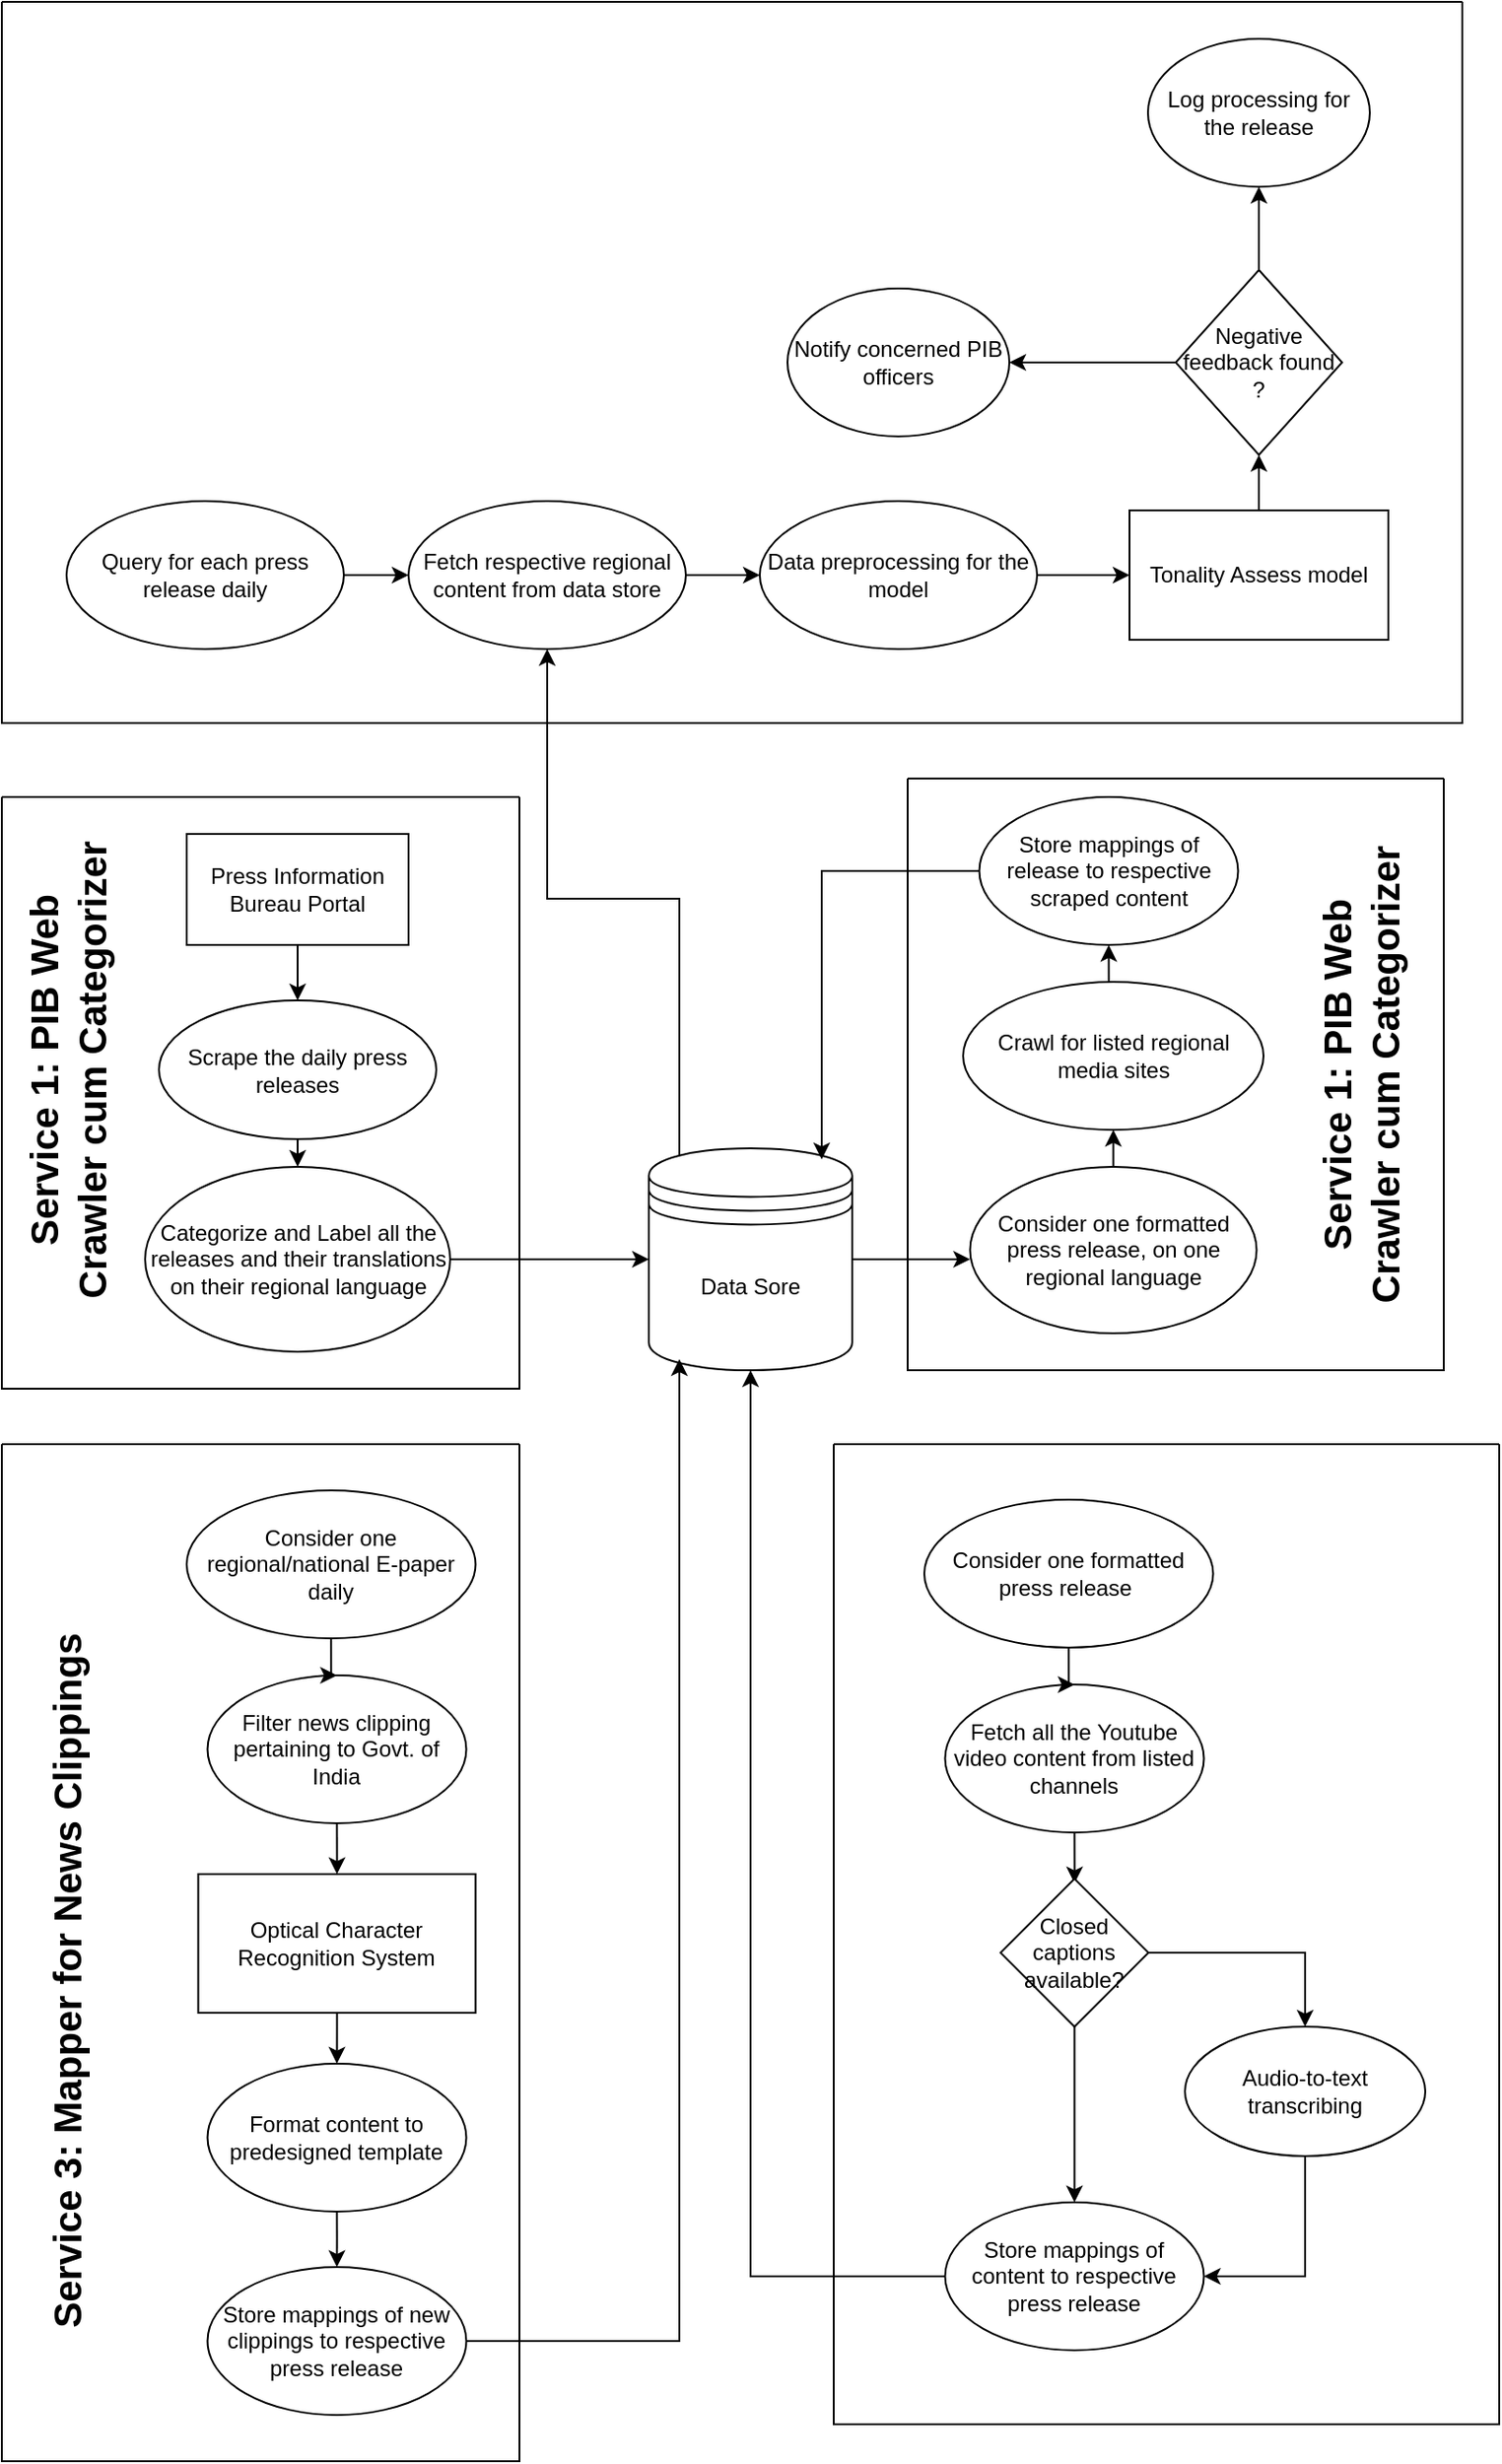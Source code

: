 <mxfile version="21.7.5" type="github">
  <diagram name="Page-1" id="0AYOIU8UFdU1Bn_cYIXu">
    <mxGraphModel dx="2333" dy="1287" grid="1" gridSize="10" guides="1" tooltips="1" connect="1" arrows="1" fold="1" page="1" pageScale="1" pageWidth="850" pageHeight="1100" math="0" shadow="0">
      <root>
        <mxCell id="0" />
        <mxCell id="1" parent="0" />
        <mxCell id="JGWyUceezzUZhylvgXF7-23" style="edgeStyle=orthogonalEdgeStyle;rounded=0;orthogonalLoop=1;jettySize=auto;html=1;entryX=0;entryY=0.556;entryDx=0;entryDy=0;entryPerimeter=0;" edge="1" parent="1" source="JGWyUceezzUZhylvgXF7-17" target="JGWyUceezzUZhylvgXF7-22">
          <mxGeometry relative="1" as="geometry" />
        </mxCell>
        <mxCell id="JGWyUceezzUZhylvgXF7-91" style="edgeStyle=orthogonalEdgeStyle;rounded=0;orthogonalLoop=1;jettySize=auto;html=1;exitX=0.15;exitY=0.05;exitDx=0;exitDy=0;exitPerimeter=0;entryX=0.5;entryY=1;entryDx=0;entryDy=0;" edge="1" parent="1" source="JGWyUceezzUZhylvgXF7-17" target="JGWyUceezzUZhylvgXF7-86">
          <mxGeometry relative="1" as="geometry" />
        </mxCell>
        <mxCell id="JGWyUceezzUZhylvgXF7-17" value="" style="shape=datastore;whiteSpace=wrap;html=1;" vertex="1" parent="1">
          <mxGeometry x="590" y="810" width="110" height="120" as="geometry" />
        </mxCell>
        <mxCell id="JGWyUceezzUZhylvgXF7-18" value="" style="swimlane;startSize=0;" vertex="1" parent="1">
          <mxGeometry x="240" y="620" width="280" height="320" as="geometry" />
        </mxCell>
        <mxCell id="JGWyUceezzUZhylvgXF7-26" value="" style="edgeStyle=orthogonalEdgeStyle;rounded=0;orthogonalLoop=1;jettySize=auto;html=1;" edge="1" parent="JGWyUceezzUZhylvgXF7-18" source="JGWyUceezzUZhylvgXF7-1" target="JGWyUceezzUZhylvgXF7-2">
          <mxGeometry relative="1" as="geometry" />
        </mxCell>
        <mxCell id="JGWyUceezzUZhylvgXF7-1" value="Press Information Bureau Portal" style="rounded=0;whiteSpace=wrap;html=1;" vertex="1" parent="JGWyUceezzUZhylvgXF7-18">
          <mxGeometry x="100" y="20" width="120" height="60" as="geometry" />
        </mxCell>
        <mxCell id="JGWyUceezzUZhylvgXF7-27" style="edgeStyle=orthogonalEdgeStyle;rounded=0;orthogonalLoop=1;jettySize=auto;html=1;exitX=0.5;exitY=1;exitDx=0;exitDy=0;entryX=0.5;entryY=0;entryDx=0;entryDy=0;" edge="1" parent="JGWyUceezzUZhylvgXF7-18" source="JGWyUceezzUZhylvgXF7-2" target="JGWyUceezzUZhylvgXF7-3">
          <mxGeometry relative="1" as="geometry" />
        </mxCell>
        <mxCell id="JGWyUceezzUZhylvgXF7-2" value="Scrape the daily press releases" style="ellipse;whiteSpace=wrap;html=1;" vertex="1" parent="JGWyUceezzUZhylvgXF7-18">
          <mxGeometry x="85" y="110" width="150" height="75" as="geometry" />
        </mxCell>
        <mxCell id="JGWyUceezzUZhylvgXF7-3" value="Categorize and Label all the releases and their translations on their regional language" style="ellipse;whiteSpace=wrap;html=1;" vertex="1" parent="JGWyUceezzUZhylvgXF7-18">
          <mxGeometry x="77.5" y="200" width="165" height="100" as="geometry" />
        </mxCell>
        <mxCell id="JGWyUceezzUZhylvgXF7-105" value="Service 1: PIB Web Crawler cum Categorizer" style="text;html=1;strokeColor=none;fillColor=none;align=center;verticalAlign=middle;whiteSpace=wrap;rounded=0;direction=east;rotation=-90;fontStyle=1;fontSize=21;" vertex="1" parent="JGWyUceezzUZhylvgXF7-18">
          <mxGeometry x="-100" y="132.5" width="270" height="30" as="geometry" />
        </mxCell>
        <mxCell id="JGWyUceezzUZhylvgXF7-20" value="" style="swimlane;startSize=0;" vertex="1" parent="1">
          <mxGeometry x="730" y="610" width="290" height="320" as="geometry" />
        </mxCell>
        <mxCell id="JGWyUceezzUZhylvgXF7-31" style="edgeStyle=orthogonalEdgeStyle;rounded=0;orthogonalLoop=1;jettySize=auto;html=1;exitX=0.5;exitY=0;exitDx=0;exitDy=0;entryX=0.5;entryY=1;entryDx=0;entryDy=0;" edge="1" parent="JGWyUceezzUZhylvgXF7-20" source="JGWyUceezzUZhylvgXF7-10" target="JGWyUceezzUZhylvgXF7-24">
          <mxGeometry relative="1" as="geometry" />
        </mxCell>
        <mxCell id="JGWyUceezzUZhylvgXF7-10" value="Crawl for listed regional media sites" style="ellipse;whiteSpace=wrap;html=1;" vertex="1" parent="JGWyUceezzUZhylvgXF7-20">
          <mxGeometry x="30" y="110" width="162.5" height="80" as="geometry" />
        </mxCell>
        <mxCell id="JGWyUceezzUZhylvgXF7-29" style="edgeStyle=orthogonalEdgeStyle;rounded=0;orthogonalLoop=1;jettySize=auto;html=1;exitX=0.5;exitY=0;exitDx=0;exitDy=0;entryX=0.5;entryY=1;entryDx=0;entryDy=0;" edge="1" parent="JGWyUceezzUZhylvgXF7-20" source="JGWyUceezzUZhylvgXF7-22" target="JGWyUceezzUZhylvgXF7-10">
          <mxGeometry relative="1" as="geometry" />
        </mxCell>
        <mxCell id="JGWyUceezzUZhylvgXF7-22" value="Consider one formatted press release, on one regional language" style="ellipse;whiteSpace=wrap;html=1;" vertex="1" parent="JGWyUceezzUZhylvgXF7-20">
          <mxGeometry x="33.75" y="210" width="155" height="90" as="geometry" />
        </mxCell>
        <mxCell id="JGWyUceezzUZhylvgXF7-24" value="Store mappings of release to respective scraped content" style="ellipse;whiteSpace=wrap;html=1;" vertex="1" parent="JGWyUceezzUZhylvgXF7-20">
          <mxGeometry x="38.75" y="10" width="140" height="80" as="geometry" />
        </mxCell>
        <mxCell id="JGWyUceezzUZhylvgXF7-107" value="Service 1: PIB Web Crawler cum Categorizer" style="text;html=1;strokeColor=none;fillColor=none;align=center;verticalAlign=middle;whiteSpace=wrap;rounded=0;direction=east;rotation=-90;fontStyle=1;fontSize=21;" vertex="1" parent="JGWyUceezzUZhylvgXF7-20">
          <mxGeometry x="110" y="145" width="270" height="30" as="geometry" />
        </mxCell>
        <mxCell id="JGWyUceezzUZhylvgXF7-21" style="edgeStyle=orthogonalEdgeStyle;rounded=0;orthogonalLoop=1;jettySize=auto;html=1;entryX=0;entryY=0.5;entryDx=0;entryDy=0;" edge="1" parent="1" source="JGWyUceezzUZhylvgXF7-3" target="JGWyUceezzUZhylvgXF7-17">
          <mxGeometry relative="1" as="geometry" />
        </mxCell>
        <mxCell id="JGWyUceezzUZhylvgXF7-38" value="" style="swimlane;startSize=0;" vertex="1" parent="1">
          <mxGeometry x="240" y="970" width="280" height="550" as="geometry" />
        </mxCell>
        <mxCell id="JGWyUceezzUZhylvgXF7-54" value="" style="edgeStyle=orthogonalEdgeStyle;rounded=0;orthogonalLoop=1;jettySize=auto;html=1;" edge="1" parent="JGWyUceezzUZhylvgXF7-38" source="JGWyUceezzUZhylvgXF7-40" target="JGWyUceezzUZhylvgXF7-44">
          <mxGeometry relative="1" as="geometry" />
        </mxCell>
        <mxCell id="JGWyUceezzUZhylvgXF7-40" value="Filter news clipping pertaining to Govt. of India" style="ellipse;whiteSpace=wrap;html=1;" vertex="1" parent="JGWyUceezzUZhylvgXF7-38">
          <mxGeometry x="111.25" y="125" width="140" height="80" as="geometry" />
        </mxCell>
        <mxCell id="JGWyUceezzUZhylvgXF7-53" value="" style="edgeStyle=orthogonalEdgeStyle;rounded=0;orthogonalLoop=1;jettySize=auto;html=1;" edge="1" parent="JGWyUceezzUZhylvgXF7-38" source="JGWyUceezzUZhylvgXF7-43" target="JGWyUceezzUZhylvgXF7-40">
          <mxGeometry relative="1" as="geometry" />
        </mxCell>
        <mxCell id="JGWyUceezzUZhylvgXF7-43" value="Consider one regional/national E-paper daily" style="ellipse;whiteSpace=wrap;html=1;" vertex="1" parent="JGWyUceezzUZhylvgXF7-38">
          <mxGeometry x="100" y="25" width="156.25" height="80" as="geometry" />
        </mxCell>
        <mxCell id="JGWyUceezzUZhylvgXF7-55" value="" style="edgeStyle=orthogonalEdgeStyle;rounded=0;orthogonalLoop=1;jettySize=auto;html=1;" edge="1" parent="JGWyUceezzUZhylvgXF7-38" source="JGWyUceezzUZhylvgXF7-44" target="JGWyUceezzUZhylvgXF7-45">
          <mxGeometry relative="1" as="geometry" />
        </mxCell>
        <mxCell id="JGWyUceezzUZhylvgXF7-44" value="Optical Character Recognition System" style="rounded=0;whiteSpace=wrap;html=1;" vertex="1" parent="JGWyUceezzUZhylvgXF7-38">
          <mxGeometry x="106.25" y="232.5" width="150" height="75" as="geometry" />
        </mxCell>
        <mxCell id="JGWyUceezzUZhylvgXF7-56" value="" style="edgeStyle=orthogonalEdgeStyle;rounded=0;orthogonalLoop=1;jettySize=auto;html=1;" edge="1" parent="JGWyUceezzUZhylvgXF7-38" source="JGWyUceezzUZhylvgXF7-45" target="JGWyUceezzUZhylvgXF7-51">
          <mxGeometry relative="1" as="geometry" />
        </mxCell>
        <mxCell id="JGWyUceezzUZhylvgXF7-45" value="Format content to predesigned template" style="ellipse;whiteSpace=wrap;html=1;" vertex="1" parent="JGWyUceezzUZhylvgXF7-38">
          <mxGeometry x="111.25" y="335" width="140" height="80" as="geometry" />
        </mxCell>
        <mxCell id="JGWyUceezzUZhylvgXF7-51" value="Store mappings of new clippings to respective press release" style="ellipse;whiteSpace=wrap;html=1;" vertex="1" parent="JGWyUceezzUZhylvgXF7-38">
          <mxGeometry x="111.25" y="445" width="140" height="80" as="geometry" />
        </mxCell>
        <mxCell id="JGWyUceezzUZhylvgXF7-106" value="Service 3: Mapper for News Clippings" style="text;html=1;strokeColor=none;fillColor=none;align=center;verticalAlign=middle;whiteSpace=wrap;rounded=0;direction=east;rotation=-90;fontStyle=1;fontSize=21;" vertex="1" parent="JGWyUceezzUZhylvgXF7-38">
          <mxGeometry x="-210" y="275" width="490" height="30" as="geometry" />
        </mxCell>
        <mxCell id="JGWyUceezzUZhylvgXF7-57" style="edgeStyle=orthogonalEdgeStyle;rounded=0;orthogonalLoop=1;jettySize=auto;html=1;exitX=1;exitY=0.5;exitDx=0;exitDy=0;entryX=0.15;entryY=0.95;entryDx=0;entryDy=0;entryPerimeter=0;" edge="1" parent="1" source="JGWyUceezzUZhylvgXF7-51" target="JGWyUceezzUZhylvgXF7-17">
          <mxGeometry relative="1" as="geometry" />
        </mxCell>
        <mxCell id="JGWyUceezzUZhylvgXF7-58" value="" style="swimlane;startSize=0;" vertex="1" parent="1">
          <mxGeometry x="690" y="970" width="360" height="530" as="geometry">
            <mxRectangle x="670" y="980" width="50" height="40" as="alternateBounds" />
          </mxGeometry>
        </mxCell>
        <mxCell id="JGWyUceezzUZhylvgXF7-59" value="" style="edgeStyle=orthogonalEdgeStyle;rounded=0;orthogonalLoop=1;jettySize=auto;html=1;" edge="1" parent="JGWyUceezzUZhylvgXF7-58" source="JGWyUceezzUZhylvgXF7-60">
          <mxGeometry relative="1" as="geometry">
            <mxPoint x="130.231" y="237.5" as="targetPoint" />
          </mxGeometry>
        </mxCell>
        <mxCell id="JGWyUceezzUZhylvgXF7-60" value="Fetch all the Youtube video content from listed channels" style="ellipse;whiteSpace=wrap;html=1;" vertex="1" parent="JGWyUceezzUZhylvgXF7-58">
          <mxGeometry x="60.25" y="130" width="140" height="80" as="geometry" />
        </mxCell>
        <mxCell id="JGWyUceezzUZhylvgXF7-61" value="" style="edgeStyle=orthogonalEdgeStyle;rounded=0;orthogonalLoop=1;jettySize=auto;html=1;" edge="1" parent="JGWyUceezzUZhylvgXF7-58" source="JGWyUceezzUZhylvgXF7-62" target="JGWyUceezzUZhylvgXF7-60">
          <mxGeometry relative="1" as="geometry" />
        </mxCell>
        <mxCell id="JGWyUceezzUZhylvgXF7-62" value="Consider one formatted press release&amp;nbsp;" style="ellipse;whiteSpace=wrap;html=1;" vertex="1" parent="JGWyUceezzUZhylvgXF7-58">
          <mxGeometry x="49" y="30" width="156.25" height="80" as="geometry" />
        </mxCell>
        <mxCell id="JGWyUceezzUZhylvgXF7-67" value="Store mappings of content to respective press release" style="ellipse;whiteSpace=wrap;html=1;" vertex="1" parent="JGWyUceezzUZhylvgXF7-58">
          <mxGeometry x="60.25" y="410" width="140" height="80" as="geometry" />
        </mxCell>
        <mxCell id="JGWyUceezzUZhylvgXF7-73" style="edgeStyle=orthogonalEdgeStyle;rounded=0;orthogonalLoop=1;jettySize=auto;html=1;exitX=0.5;exitY=1;exitDx=0;exitDy=0;entryX=0.5;entryY=0;entryDx=0;entryDy=0;" edge="1" parent="JGWyUceezzUZhylvgXF7-58" source="JGWyUceezzUZhylvgXF7-71" target="JGWyUceezzUZhylvgXF7-67">
          <mxGeometry relative="1" as="geometry" />
        </mxCell>
        <mxCell id="JGWyUceezzUZhylvgXF7-74" style="edgeStyle=orthogonalEdgeStyle;rounded=0;orthogonalLoop=1;jettySize=auto;html=1;exitX=1;exitY=0.5;exitDx=0;exitDy=0;entryX=0.5;entryY=0;entryDx=0;entryDy=0;" edge="1" parent="JGWyUceezzUZhylvgXF7-58" source="JGWyUceezzUZhylvgXF7-71" target="JGWyUceezzUZhylvgXF7-72">
          <mxGeometry relative="1" as="geometry" />
        </mxCell>
        <mxCell id="JGWyUceezzUZhylvgXF7-71" value="Closed captions available?" style="rhombus;whiteSpace=wrap;html=1;" vertex="1" parent="JGWyUceezzUZhylvgXF7-58">
          <mxGeometry x="90.25" y="235" width="80" height="80" as="geometry" />
        </mxCell>
        <mxCell id="JGWyUceezzUZhylvgXF7-75" style="edgeStyle=orthogonalEdgeStyle;rounded=0;orthogonalLoop=1;jettySize=auto;html=1;exitX=0.5;exitY=1;exitDx=0;exitDy=0;entryX=1;entryY=0.5;entryDx=0;entryDy=0;" edge="1" parent="JGWyUceezzUZhylvgXF7-58" source="JGWyUceezzUZhylvgXF7-72" target="JGWyUceezzUZhylvgXF7-67">
          <mxGeometry relative="1" as="geometry" />
        </mxCell>
        <mxCell id="JGWyUceezzUZhylvgXF7-72" value="Audio-to-text transcribing" style="ellipse;whiteSpace=wrap;html=1;" vertex="1" parent="JGWyUceezzUZhylvgXF7-58">
          <mxGeometry x="190" y="315" width="130" height="70" as="geometry" />
        </mxCell>
        <mxCell id="JGWyUceezzUZhylvgXF7-76" style="edgeStyle=orthogonalEdgeStyle;rounded=0;orthogonalLoop=1;jettySize=auto;html=1;entryX=0.5;entryY=1;entryDx=0;entryDy=0;" edge="1" parent="1" source="JGWyUceezzUZhylvgXF7-67" target="JGWyUceezzUZhylvgXF7-17">
          <mxGeometry relative="1" as="geometry" />
        </mxCell>
        <mxCell id="JGWyUceezzUZhylvgXF7-77" style="edgeStyle=orthogonalEdgeStyle;rounded=0;orthogonalLoop=1;jettySize=auto;html=1;exitX=0;exitY=0.5;exitDx=0;exitDy=0;entryX=0.85;entryY=0.05;entryDx=0;entryDy=0;entryPerimeter=0;" edge="1" parent="1" source="JGWyUceezzUZhylvgXF7-24" target="JGWyUceezzUZhylvgXF7-17">
          <mxGeometry relative="1" as="geometry" />
        </mxCell>
        <mxCell id="JGWyUceezzUZhylvgXF7-78" value="" style="swimlane;startSize=0;" vertex="1" parent="1">
          <mxGeometry x="240" y="190" width="790" height="390" as="geometry" />
        </mxCell>
        <mxCell id="JGWyUceezzUZhylvgXF7-100" value="" style="edgeStyle=orthogonalEdgeStyle;rounded=0;orthogonalLoop=1;jettySize=auto;html=1;" edge="1" parent="JGWyUceezzUZhylvgXF7-78" source="JGWyUceezzUZhylvgXF7-80" target="JGWyUceezzUZhylvgXF7-93">
          <mxGeometry relative="1" as="geometry" />
        </mxCell>
        <mxCell id="JGWyUceezzUZhylvgXF7-80" value="Tonality Assess model" style="rounded=0;whiteSpace=wrap;html=1;" vertex="1" parent="JGWyUceezzUZhylvgXF7-78">
          <mxGeometry x="610" y="275" width="140" height="70" as="geometry" />
        </mxCell>
        <mxCell id="JGWyUceezzUZhylvgXF7-96" style="edgeStyle=orthogonalEdgeStyle;rounded=0;orthogonalLoop=1;jettySize=auto;html=1;exitX=1;exitY=0.5;exitDx=0;exitDy=0;entryX=0;entryY=0.5;entryDx=0;entryDy=0;" edge="1" parent="JGWyUceezzUZhylvgXF7-78" source="JGWyUceezzUZhylvgXF7-85" target="JGWyUceezzUZhylvgXF7-86">
          <mxGeometry relative="1" as="geometry" />
        </mxCell>
        <mxCell id="JGWyUceezzUZhylvgXF7-85" value="Query for each press release daily" style="ellipse;whiteSpace=wrap;html=1;" vertex="1" parent="JGWyUceezzUZhylvgXF7-78">
          <mxGeometry x="35" y="270" width="150" height="80" as="geometry" />
        </mxCell>
        <mxCell id="JGWyUceezzUZhylvgXF7-97" style="edgeStyle=orthogonalEdgeStyle;rounded=0;orthogonalLoop=1;jettySize=auto;html=1;exitX=1;exitY=0.5;exitDx=0;exitDy=0;entryX=0;entryY=0.5;entryDx=0;entryDy=0;" edge="1" parent="JGWyUceezzUZhylvgXF7-78" source="JGWyUceezzUZhylvgXF7-86" target="JGWyUceezzUZhylvgXF7-92">
          <mxGeometry relative="1" as="geometry" />
        </mxCell>
        <mxCell id="JGWyUceezzUZhylvgXF7-86" value="Fetch respective regional content from data store" style="ellipse;whiteSpace=wrap;html=1;" vertex="1" parent="JGWyUceezzUZhylvgXF7-78">
          <mxGeometry x="220" y="270" width="150" height="80" as="geometry" />
        </mxCell>
        <mxCell id="JGWyUceezzUZhylvgXF7-99" value="" style="edgeStyle=orthogonalEdgeStyle;rounded=0;orthogonalLoop=1;jettySize=auto;html=1;" edge="1" parent="JGWyUceezzUZhylvgXF7-78" source="JGWyUceezzUZhylvgXF7-92" target="JGWyUceezzUZhylvgXF7-80">
          <mxGeometry relative="1" as="geometry" />
        </mxCell>
        <mxCell id="JGWyUceezzUZhylvgXF7-92" value="Data preprocessing for the model" style="ellipse;whiteSpace=wrap;html=1;" vertex="1" parent="JGWyUceezzUZhylvgXF7-78">
          <mxGeometry x="410" y="270" width="150" height="80" as="geometry" />
        </mxCell>
        <mxCell id="JGWyUceezzUZhylvgXF7-101" value="" style="edgeStyle=orthogonalEdgeStyle;rounded=0;orthogonalLoop=1;jettySize=auto;html=1;" edge="1" parent="JGWyUceezzUZhylvgXF7-78" source="JGWyUceezzUZhylvgXF7-93" target="JGWyUceezzUZhylvgXF7-94">
          <mxGeometry relative="1" as="geometry" />
        </mxCell>
        <mxCell id="JGWyUceezzUZhylvgXF7-102" style="edgeStyle=orthogonalEdgeStyle;rounded=0;orthogonalLoop=1;jettySize=auto;html=1;exitX=0;exitY=0.5;exitDx=0;exitDy=0;entryX=1;entryY=0.5;entryDx=0;entryDy=0;" edge="1" parent="JGWyUceezzUZhylvgXF7-78" source="JGWyUceezzUZhylvgXF7-93" target="JGWyUceezzUZhylvgXF7-95">
          <mxGeometry relative="1" as="geometry" />
        </mxCell>
        <mxCell id="JGWyUceezzUZhylvgXF7-93" value="Negative feedback found ?" style="rhombus;whiteSpace=wrap;html=1;" vertex="1" parent="JGWyUceezzUZhylvgXF7-78">
          <mxGeometry x="635" y="145" width="90" height="100" as="geometry" />
        </mxCell>
        <mxCell id="JGWyUceezzUZhylvgXF7-94" value="Log processing for the release" style="ellipse;whiteSpace=wrap;html=1;" vertex="1" parent="JGWyUceezzUZhylvgXF7-78">
          <mxGeometry x="620" y="20" width="120" height="80" as="geometry" />
        </mxCell>
        <mxCell id="JGWyUceezzUZhylvgXF7-95" value="Notify concerned PIB officers" style="ellipse;whiteSpace=wrap;html=1;" vertex="1" parent="JGWyUceezzUZhylvgXF7-78">
          <mxGeometry x="425" y="155" width="120" height="80" as="geometry" />
        </mxCell>
        <mxCell id="JGWyUceezzUZhylvgXF7-104" value="Data Sore" style="text;html=1;strokeColor=none;fillColor=none;align=center;verticalAlign=middle;whiteSpace=wrap;rounded=0;" vertex="1" parent="1">
          <mxGeometry x="615" y="870" width="60" height="30" as="geometry" />
        </mxCell>
      </root>
    </mxGraphModel>
  </diagram>
</mxfile>
